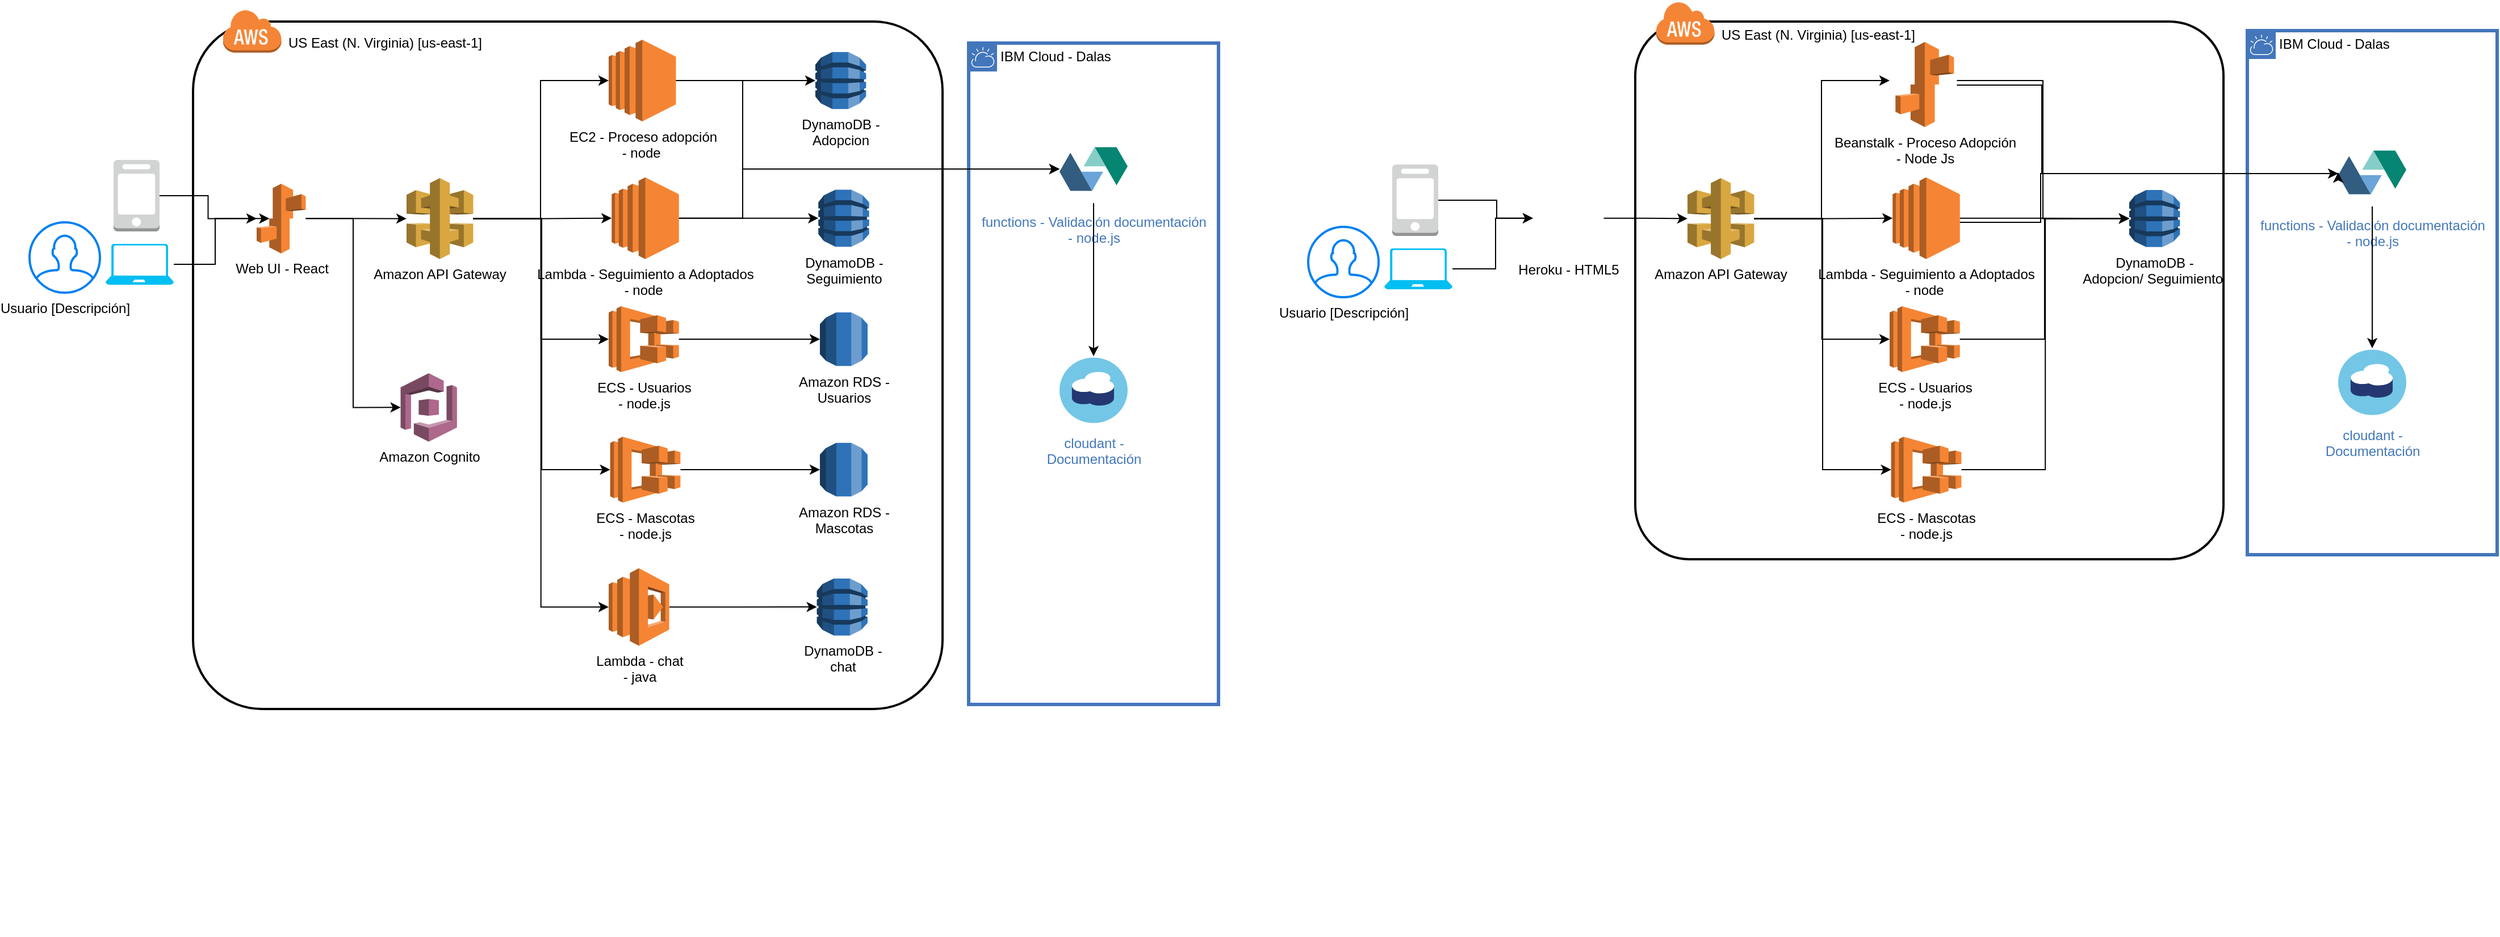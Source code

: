 <mxfile version="14.6.11" type="github">
  <diagram id="TSc8M2aQanpHi99RWJcm" name="Page-1">
    <mxGraphModel dx="1278" dy="580" grid="0" gridSize="10" guides="1" tooltips="1" connect="1" arrows="1" fold="1" page="1" pageScale="1" pageWidth="850" pageHeight="1100" math="0" shadow="0">
      <root>
        <mxCell id="0" />
        <mxCell id="1" parent="0" />
        <mxCell id="v8qC128liEodUwgJ5zLA-15" value="" style="group" parent="1" vertex="1" connectable="0">
          <mxGeometry x="185" y="39" width="660" height="817" as="geometry" />
        </mxCell>
        <mxCell id="v8qC128liEodUwgJ5zLA-13" value="" style="rounded=1;arcSize=10;dashed=0;fillColor=none;gradientColor=none;strokeWidth=2;" parent="v8qC128liEodUwgJ5zLA-15" vertex="1">
          <mxGeometry y="11" width="660" height="606" as="geometry" />
        </mxCell>
        <mxCell id="v8qC128liEodUwgJ5zLA-14" value="" style="dashed=0;html=1;shape=mxgraph.aws3.cloud;fillColor=#F58536;gradientColor=none;dashed=0;" parent="v8qC128liEodUwgJ5zLA-15" vertex="1">
          <mxGeometry x="26" width="51.82" height="38.35" as="geometry" />
        </mxCell>
        <mxCell id="v8qC128liEodUwgJ5zLA-16" value="US East (N. Virginia) [us-east-1]" style="text;whiteSpace=wrap;html=1;" parent="v8qC128liEodUwgJ5zLA-15" vertex="1">
          <mxGeometry x="81.822" y="15.765" width="219.197" height="28.153" as="geometry" />
        </mxCell>
        <mxCell id="v8qC128liEodUwgJ5zLA-21" value="DynamoDB - &lt;br&gt;chat" style="outlineConnect=0;dashed=0;verticalLabelPosition=bottom;verticalAlign=top;align=center;html=1;shape=mxgraph.aws3.dynamo_db;fillColor=#2E73B8;gradientColor=none;" parent="v8qC128liEodUwgJ5zLA-15" vertex="1">
          <mxGeometry x="549.337" y="501.948" width="44.684" height="50.274" as="geometry" />
        </mxCell>
        <mxCell id="v8qC128liEodUwgJ5zLA-22" value="Amazon RDS - &lt;br&gt;Usuarios" style="outlineConnect=0;dashed=0;verticalLabelPosition=bottom;verticalAlign=top;align=center;html=1;shape=mxgraph.aws3.rds;fillColor=#2E73B8;gradientColor=none;" parent="v8qC128liEodUwgJ5zLA-15" vertex="1">
          <mxGeometry x="552.007" y="267.373" width="42.009" height="47.258" as="geometry" />
        </mxCell>
        <mxCell id="v8qC128liEodUwgJ5zLA-44" style="edgeStyle=orthogonalEdgeStyle;rounded=0;orthogonalLoop=1;jettySize=auto;html=1;" parent="v8qC128liEodUwgJ5zLA-15" source="v8qC128liEodUwgJ5zLA-18" target="v8qC128liEodUwgJ5zLA-21" edge="1">
          <mxGeometry relative="1" as="geometry" />
        </mxCell>
        <mxCell id="v8qC128liEodUwgJ5zLA-18" value="Lambda - chat&lt;br&gt;- java" style="outlineConnect=0;dashed=0;verticalLabelPosition=bottom;verticalAlign=top;align=center;html=1;shape=mxgraph.aws3.lambda;fillColor=#F58534;gradientColor=none;" parent="v8qC128liEodUwgJ5zLA-15" vertex="1">
          <mxGeometry x="366.002" y="492.9" width="53.291" height="68.373" as="geometry" />
        </mxCell>
        <mxCell id="v8qC128liEodUwgJ5zLA-45" style="edgeStyle=orthogonalEdgeStyle;rounded=0;orthogonalLoop=1;jettySize=auto;html=1;entryX=0;entryY=0.5;entryDx=0;entryDy=0;entryPerimeter=0;" parent="v8qC128liEodUwgJ5zLA-15" source="v8qC128liEodUwgJ5zLA-20" target="v8qC128liEodUwgJ5zLA-18" edge="1">
          <mxGeometry relative="1" as="geometry" />
        </mxCell>
        <mxCell id="v8qC128liEodUwgJ5zLA-46" style="edgeStyle=orthogonalEdgeStyle;rounded=0;orthogonalLoop=1;jettySize=auto;html=1;entryX=0;entryY=0.5;entryDx=0;entryDy=0;entryPerimeter=0;" parent="v8qC128liEodUwgJ5zLA-15" source="v8qC128liEodUwgJ5zLA-20" target="v8qC128liEodUwgJ5zLA-34" edge="1">
          <mxGeometry relative="1" as="geometry" />
        </mxCell>
        <mxCell id="v8qC128liEodUwgJ5zLA-47" style="edgeStyle=orthogonalEdgeStyle;rounded=0;orthogonalLoop=1;jettySize=auto;html=1;entryX=0;entryY=0.5;entryDx=0;entryDy=0;entryPerimeter=0;" parent="v8qC128liEodUwgJ5zLA-15" source="v8qC128liEodUwgJ5zLA-20" target="v8qC128liEodUwgJ5zLA-43" edge="1">
          <mxGeometry relative="1" as="geometry">
            <Array as="points">
              <mxPoint x="306" y="185" />
              <mxPoint x="306" y="63" />
            </Array>
          </mxGeometry>
        </mxCell>
        <mxCell id="-8XbL1ZFzGYLxcRlFS9n-6" style="edgeStyle=orthogonalEdgeStyle;rounded=0;orthogonalLoop=1;jettySize=auto;html=1;entryX=0;entryY=0.5;entryDx=0;entryDy=0;entryPerimeter=0;" parent="v8qC128liEodUwgJ5zLA-15" source="v8qC128liEodUwgJ5zLA-20" target="-8XbL1ZFzGYLxcRlFS9n-1" edge="1">
          <mxGeometry relative="1" as="geometry" />
        </mxCell>
        <mxCell id="-8XbL1ZFzGYLxcRlFS9n-12" style="edgeStyle=orthogonalEdgeStyle;rounded=0;orthogonalLoop=1;jettySize=auto;html=1;entryX=0;entryY=0.5;entryDx=0;entryDy=0;entryPerimeter=0;" parent="v8qC128liEodUwgJ5zLA-15" source="v8qC128liEodUwgJ5zLA-20" target="-8XbL1ZFzGYLxcRlFS9n-8" edge="1">
          <mxGeometry relative="1" as="geometry">
            <Array as="points">
              <mxPoint x="307" y="185" />
              <mxPoint x="307" y="406" />
            </Array>
          </mxGeometry>
        </mxCell>
        <mxCell id="v8qC128liEodUwgJ5zLA-20" value="Amazon API Gateway" style="outlineConnect=0;dashed=0;verticalLabelPosition=bottom;verticalAlign=top;align=center;html=1;shape=mxgraph.aws3.api_gateway;fillColor=#D9A741;gradientColor=none;" parent="v8qC128liEodUwgJ5zLA-15" vertex="1">
          <mxGeometry x="187.997" y="148.971" width="58.721" height="71.389" as="geometry" />
        </mxCell>
        <mxCell id="v8qC128liEodUwgJ5zLA-19" value="Amazon Cognito" style="outlineConnect=0;dashed=0;verticalLabelPosition=bottom;verticalAlign=top;align=center;html=1;shape=mxgraph.aws3.cognito;fillColor=#AD688B;gradientColor=none;" parent="v8qC128liEodUwgJ5zLA-15" vertex="1">
          <mxGeometry x="182.786" y="320.997" width="49.631" height="60.329" as="geometry" />
        </mxCell>
        <mxCell id="v8qC128liEodUwgJ5zLA-48" style="edgeStyle=orthogonalEdgeStyle;rounded=0;orthogonalLoop=1;jettySize=auto;html=1;" parent="v8qC128liEodUwgJ5zLA-15" source="v8qC128liEodUwgJ5zLA-17" target="v8qC128liEodUwgJ5zLA-20" edge="1">
          <mxGeometry relative="1" as="geometry" />
        </mxCell>
        <mxCell id="v8qC128liEodUwgJ5zLA-54" style="edgeStyle=orthogonalEdgeStyle;rounded=0;orthogonalLoop=1;jettySize=auto;html=1;entryX=0;entryY=0.5;entryDx=0;entryDy=0;entryPerimeter=0;" parent="v8qC128liEodUwgJ5zLA-15" source="v8qC128liEodUwgJ5zLA-17" target="v8qC128liEodUwgJ5zLA-19" edge="1">
          <mxGeometry relative="1" as="geometry" />
        </mxCell>
        <mxCell id="v8qC128liEodUwgJ5zLA-17" value="Web UI - React" style="outlineConnect=0;dashed=0;verticalLabelPosition=bottom;verticalAlign=top;align=center;html=1;shape=mxgraph.aws3.elastic_beanstalk;fillColor=#F58534;gradientColor=none;" parent="v8qC128liEodUwgJ5zLA-15" vertex="1">
          <mxGeometry x="56.003" y="153.995" width="43.236" height="61.334" as="geometry" />
        </mxCell>
        <mxCell id="v8qC128liEodUwgJ5zLA-62" style="edgeStyle=orthogonalEdgeStyle;rounded=0;orthogonalLoop=1;jettySize=auto;html=1;entryX=0;entryY=0.5;entryDx=0;entryDy=0;entryPerimeter=0;" parent="v8qC128liEodUwgJ5zLA-15" source="v8qC128liEodUwgJ5zLA-34" target="v8qC128liEodUwgJ5zLA-22" edge="1">
          <mxGeometry relative="1" as="geometry" />
        </mxCell>
        <mxCell id="v8qC128liEodUwgJ5zLA-34" value="ECS - Usuarios&lt;br&gt;- node.js" style="outlineConnect=0;dashed=0;verticalLabelPosition=bottom;verticalAlign=top;align=center;html=1;shape=mxgraph.aws3.ecs;fillColor=#F58534;gradientColor=none;" parent="v8qC128liEodUwgJ5zLA-15" vertex="1">
          <mxGeometry x="366.0" y="262.0" width="61.87" height="58" as="geometry" />
        </mxCell>
        <mxCell id="v8qC128liEodUwgJ5zLA-64" style="edgeStyle=orthogonalEdgeStyle;rounded=0;orthogonalLoop=1;jettySize=auto;html=1;entryX=0;entryY=0.5;entryDx=0;entryDy=0;entryPerimeter=0;" parent="v8qC128liEodUwgJ5zLA-15" source="v8qC128liEodUwgJ5zLA-43" target="v8qC128liEodUwgJ5zLA-63" edge="1">
          <mxGeometry relative="1" as="geometry" />
        </mxCell>
        <mxCell id="v8qC128liEodUwgJ5zLA-43" value="EC2 - Proceso adopción&lt;br&gt;- node&amp;nbsp;" style="outlineConnect=0;dashed=0;verticalLabelPosition=bottom;verticalAlign=top;align=center;html=1;shape=mxgraph.aws3.ec2;fillColor=#F58534;gradientColor=none;dashPattern=1 1;" parent="v8qC128liEodUwgJ5zLA-15" vertex="1">
          <mxGeometry x="366" y="27" width="59.23" height="72" as="geometry" />
        </mxCell>
        <mxCell id="v8qC128liEodUwgJ5zLA-63" value="DynamoDB - &lt;br&gt;Adopcion" style="outlineConnect=0;dashed=0;verticalLabelPosition=bottom;verticalAlign=top;align=center;html=1;shape=mxgraph.aws3.dynamo_db;fillColor=#2E73B8;gradientColor=none;" parent="v8qC128liEodUwgJ5zLA-15" vertex="1">
          <mxGeometry x="547.997" y="37.868" width="44.684" height="50.274" as="geometry" />
        </mxCell>
        <mxCell id="-8XbL1ZFzGYLxcRlFS9n-5" style="edgeStyle=orthogonalEdgeStyle;rounded=0;orthogonalLoop=1;jettySize=auto;html=1;entryX=0;entryY=0.5;entryDx=0;entryDy=0;entryPerimeter=0;" parent="v8qC128liEodUwgJ5zLA-15" source="-8XbL1ZFzGYLxcRlFS9n-1" target="-8XbL1ZFzGYLxcRlFS9n-2" edge="1">
          <mxGeometry relative="1" as="geometry" />
        </mxCell>
        <mxCell id="-8XbL1ZFzGYLxcRlFS9n-1" value="Lambda - Seguimiento a Adoptados&lt;br&gt;- node&amp;nbsp;" style="outlineConnect=0;dashed=0;verticalLabelPosition=bottom;verticalAlign=top;align=center;html=1;shape=mxgraph.aws3.ec2;fillColor=#F58534;gradientColor=none;dashPattern=1 1;" parent="v8qC128liEodUwgJ5zLA-15" vertex="1">
          <mxGeometry x="368.64" y="148.36" width="59.23" height="72" as="geometry" />
        </mxCell>
        <mxCell id="-8XbL1ZFzGYLxcRlFS9n-2" value="DynamoDB - &lt;br&gt;Seguimiento" style="outlineConnect=0;dashed=0;verticalLabelPosition=bottom;verticalAlign=top;align=center;html=1;shape=mxgraph.aws3.dynamo_db;fillColor=#2E73B8;gradientColor=none;" parent="v8qC128liEodUwgJ5zLA-15" vertex="1">
          <mxGeometry x="550.667" y="159.228" width="44.684" height="50.274" as="geometry" />
        </mxCell>
        <mxCell id="-8XbL1ZFzGYLxcRlFS9n-11" style="edgeStyle=orthogonalEdgeStyle;rounded=0;orthogonalLoop=1;jettySize=auto;html=1;entryX=0;entryY=0.5;entryDx=0;entryDy=0;entryPerimeter=0;" parent="v8qC128liEodUwgJ5zLA-15" source="-8XbL1ZFzGYLxcRlFS9n-8" target="-8XbL1ZFzGYLxcRlFS9n-10" edge="1">
          <mxGeometry relative="1" as="geometry" />
        </mxCell>
        <mxCell id="-8XbL1ZFzGYLxcRlFS9n-8" value="ECS - Mascotas&lt;br&gt;- node.js" style="outlineConnect=0;dashed=0;verticalLabelPosition=bottom;verticalAlign=top;align=center;html=1;shape=mxgraph.aws3.ecs;fillColor=#F58534;gradientColor=none;" parent="v8qC128liEodUwgJ5zLA-15" vertex="1">
          <mxGeometry x="367.32" y="377.0" width="61.87" height="58" as="geometry" />
        </mxCell>
        <mxCell id="-8XbL1ZFzGYLxcRlFS9n-10" value="Amazon RDS - &lt;br&gt;Mascotas" style="outlineConnect=0;dashed=0;verticalLabelPosition=bottom;verticalAlign=top;align=center;html=1;shape=mxgraph.aws3.rds;fillColor=#2E73B8;gradientColor=none;" parent="v8qC128liEodUwgJ5zLA-15" vertex="1">
          <mxGeometry x="552.007" y="382.373" width="42.009" height="47.258" as="geometry" />
        </mxCell>
        <mxCell id="v8qC128liEodUwgJ5zLA-23" value="Usuario [Descripción]" style="html=1;verticalLabelPosition=bottom;align=center;labelBackgroundColor=#ffffff;verticalAlign=top;strokeWidth=2;strokeColor=#0080F0;shadow=0;dashed=0;shape=mxgraph.ios7.icons.user;" parent="1" vertex="1">
          <mxGeometry x="41" y="227" width="62" height="62" as="geometry" />
        </mxCell>
        <mxCell id="v8qC128liEodUwgJ5zLA-52" style="edgeStyle=orthogonalEdgeStyle;rounded=0;orthogonalLoop=1;jettySize=auto;html=1;entryX=0.26;entryY=0.5;entryDx=0;entryDy=0;entryPerimeter=0;" parent="1" source="v8qC128liEodUwgJ5zLA-49" target="v8qC128liEodUwgJ5zLA-17" edge="1">
          <mxGeometry relative="1" as="geometry" />
        </mxCell>
        <mxCell id="v8qC128liEodUwgJ5zLA-49" value="" style="outlineConnect=0;dashed=0;verticalLabelPosition=bottom;verticalAlign=top;align=center;html=1;shape=mxgraph.aws3.mobile_client;fillColor=#D2D3D3;gradientColor=none;dashPattern=1 1;" parent="1" vertex="1">
          <mxGeometry x="115" y="172" width="40.5" height="63" as="geometry" />
        </mxCell>
        <mxCell id="v8qC128liEodUwgJ5zLA-53" style="edgeStyle=orthogonalEdgeStyle;rounded=0;orthogonalLoop=1;jettySize=auto;html=1;" parent="1" source="v8qC128liEodUwgJ5zLA-50" target="v8qC128liEodUwgJ5zLA-17" edge="1">
          <mxGeometry relative="1" as="geometry" />
        </mxCell>
        <mxCell id="v8qC128liEodUwgJ5zLA-50" value="" style="verticalLabelPosition=bottom;html=1;verticalAlign=top;align=center;strokeColor=none;fillColor=#00BEF2;shape=mxgraph.azure.laptop;pointerEvents=1;dashed=1;dashPattern=1 1;" parent="1" vertex="1">
          <mxGeometry x="108" y="246" width="60" height="36" as="geometry" />
        </mxCell>
        <mxCell id="v8qC128liEodUwgJ5zLA-8" value="IBM Cloud - Dalas" style="shape=mxgraph.ibm.box;prType=cloud;fontStyle=0;verticalAlign=top;align=left;spacingLeft=32;spacingTop=4;fillColor=none;rounded=0;whiteSpace=wrap;html=1;strokeColor=#4376BB;strokeWidth=3;dashed=0;container=1;spacing=-4;collapsible=0;expand=0;recursiveResize=0;" parent="1" vertex="1">
          <mxGeometry x="868" y="69" width="220" height="583" as="geometry" />
        </mxCell>
        <mxCell id="v8qC128liEodUwgJ5zLA-55" value="functions - Validación documentación&lt;br&gt;- node.js" style="aspect=fixed;perimeter=ellipsePerimeter;html=1;align=center;shadow=0;dashed=0;fontColor=#4277BB;labelBackgroundColor=#ffffff;fontSize=12;spacingTop=3;image;image=img/lib/ibm/miscellaneous/openwhisk.svg;dashPattern=1 1;" parent="v8qC128liEodUwgJ5zLA-8" vertex="1">
          <mxGeometry x="80" y="81" width="60" height="60" as="geometry" />
        </mxCell>
        <mxCell id="v8qC128liEodUwgJ5zLA-58" value="cloudant - &lt;br&gt;Documentación" style="aspect=fixed;perimeter=ellipsePerimeter;html=1;align=center;shadow=0;dashed=0;fontColor=#4277BB;labelBackgroundColor=#ffffff;fontSize=12;spacingTop=3;image;image=img/lib/ibm/miscellaneous/cloudant.svg;dashPattern=1 1;" parent="v8qC128liEodUwgJ5zLA-8" vertex="1">
          <mxGeometry x="80" y="276" width="60" height="60" as="geometry" />
        </mxCell>
        <mxCell id="v8qC128liEodUwgJ5zLA-66" style="edgeStyle=orthogonalEdgeStyle;rounded=0;orthogonalLoop=1;jettySize=auto;html=1;" parent="v8qC128liEodUwgJ5zLA-8" source="v8qC128liEodUwgJ5zLA-55" target="v8qC128liEodUwgJ5zLA-58" edge="1">
          <mxGeometry relative="1" as="geometry" />
        </mxCell>
        <mxCell id="v8qC128liEodUwgJ5zLA-65" style="edgeStyle=orthogonalEdgeStyle;rounded=0;orthogonalLoop=1;jettySize=auto;html=1;entryX=0;entryY=0.5;entryDx=0;entryDy=0;" parent="1" source="v8qC128liEodUwgJ5zLA-43" target="v8qC128liEodUwgJ5zLA-55" edge="1">
          <mxGeometry relative="1" as="geometry">
            <Array as="points">
              <mxPoint x="669" y="102" />
              <mxPoint x="669" y="180" />
            </Array>
          </mxGeometry>
        </mxCell>
        <mxCell id="-8XbL1ZFzGYLxcRlFS9n-7" style="edgeStyle=orthogonalEdgeStyle;rounded=0;orthogonalLoop=1;jettySize=auto;html=1;" parent="1" source="-8XbL1ZFzGYLxcRlFS9n-1" target="v8qC128liEodUwgJ5zLA-55" edge="1">
          <mxGeometry relative="1" as="geometry">
            <Array as="points">
              <mxPoint x="669" y="223" />
              <mxPoint x="669" y="180" />
            </Array>
          </mxGeometry>
        </mxCell>
        <mxCell id="VYypd768on3l88U3lYdz-1" value="" style="group" parent="1" vertex="1" connectable="0">
          <mxGeometry x="1313" y="39" width="660" height="817" as="geometry" />
        </mxCell>
        <mxCell id="VYypd768on3l88U3lYdz-2" value="" style="rounded=1;arcSize=10;dashed=0;fillColor=none;gradientColor=none;strokeWidth=2;" parent="VYypd768on3l88U3lYdz-1" vertex="1">
          <mxGeometry x="142" y="11" width="518" height="474" as="geometry" />
        </mxCell>
        <mxCell id="VYypd768on3l88U3lYdz-3" value="" style="dashed=0;html=1;shape=mxgraph.aws3.cloud;fillColor=#F58536;gradientColor=none;dashed=0;" parent="VYypd768on3l88U3lYdz-1" vertex="1">
          <mxGeometry x="160" y="-7" width="51.82" height="38.35" as="geometry" />
        </mxCell>
        <mxCell id="VYypd768on3l88U3lYdz-4" value="US East (N. Virginia) [us-east-1]" style="text;whiteSpace=wrap;html=1;" parent="VYypd768on3l88U3lYdz-1" vertex="1">
          <mxGeometry x="215.822" y="8.765" width="219.197" height="28.153" as="geometry" />
        </mxCell>
        <mxCell id="VYypd768on3l88U3lYdz-10" style="edgeStyle=orthogonalEdgeStyle;rounded=0;orthogonalLoop=1;jettySize=auto;html=1;entryX=0;entryY=0.5;entryDx=0;entryDy=0;entryPerimeter=0;" parent="VYypd768on3l88U3lYdz-1" source="VYypd768on3l88U3lYdz-14" target="VYypd768on3l88U3lYdz-20" edge="1">
          <mxGeometry relative="1" as="geometry" />
        </mxCell>
        <mxCell id="VYypd768on3l88U3lYdz-11" style="edgeStyle=orthogonalEdgeStyle;rounded=0;orthogonalLoop=1;jettySize=auto;html=1;entryX=0;entryY=0.5;entryDx=0;entryDy=0;entryPerimeter=0;" parent="VYypd768on3l88U3lYdz-1" source="VYypd768on3l88U3lYdz-14" edge="1">
          <mxGeometry relative="1" as="geometry">
            <Array as="points">
              <mxPoint x="306" y="185" />
              <mxPoint x="306" y="63" />
            </Array>
            <mxPoint x="366" y="63" as="targetPoint" />
          </mxGeometry>
        </mxCell>
        <mxCell id="VYypd768on3l88U3lYdz-12" style="edgeStyle=orthogonalEdgeStyle;rounded=0;orthogonalLoop=1;jettySize=auto;html=1;entryX=0;entryY=0.5;entryDx=0;entryDy=0;entryPerimeter=0;" parent="VYypd768on3l88U3lYdz-1" source="VYypd768on3l88U3lYdz-14" target="VYypd768on3l88U3lYdz-25" edge="1">
          <mxGeometry relative="1" as="geometry" />
        </mxCell>
        <mxCell id="VYypd768on3l88U3lYdz-13" style="edgeStyle=orthogonalEdgeStyle;rounded=0;orthogonalLoop=1;jettySize=auto;html=1;entryX=0;entryY=0.5;entryDx=0;entryDy=0;entryPerimeter=0;" parent="VYypd768on3l88U3lYdz-1" source="VYypd768on3l88U3lYdz-14" target="VYypd768on3l88U3lYdz-28" edge="1">
          <mxGeometry relative="1" as="geometry">
            <Array as="points">
              <mxPoint x="307" y="185" />
              <mxPoint x="307" y="406" />
            </Array>
          </mxGeometry>
        </mxCell>
        <mxCell id="VYypd768on3l88U3lYdz-14" value="Amazon API Gateway" style="outlineConnect=0;dashed=0;verticalLabelPosition=bottom;verticalAlign=top;align=center;html=1;shape=mxgraph.aws3.api_gateway;fillColor=#D9A741;gradientColor=none;" parent="VYypd768on3l88U3lYdz-1" vertex="1">
          <mxGeometry x="187.997" y="148.971" width="58.721" height="71.389" as="geometry" />
        </mxCell>
        <mxCell id="VYypd768on3l88U3lYdz-16" style="edgeStyle=orthogonalEdgeStyle;rounded=0;orthogonalLoop=1;jettySize=auto;html=1;exitX=1;exitY=0.5;exitDx=0;exitDy=0;" parent="VYypd768on3l88U3lYdz-1" source="2CitvJwi-ZNsvcx_Y5Ye-1" target="VYypd768on3l88U3lYdz-14" edge="1">
          <mxGeometry relative="1" as="geometry">
            <mxPoint x="99.239" y="184.7" as="sourcePoint" />
          </mxGeometry>
        </mxCell>
        <mxCell id="VYypd768on3l88U3lYdz-19" style="edgeStyle=orthogonalEdgeStyle;rounded=0;orthogonalLoop=1;jettySize=auto;html=1;entryX=0;entryY=0.5;entryDx=0;entryDy=0;entryPerimeter=0;" parent="VYypd768on3l88U3lYdz-1" source="VYypd768on3l88U3lYdz-20" target="VYypd768on3l88U3lYdz-23" edge="1">
          <mxGeometry relative="1" as="geometry">
            <mxPoint x="555.997" y="291.002" as="targetPoint" />
          </mxGeometry>
        </mxCell>
        <mxCell id="VYypd768on3l88U3lYdz-20" value="ECS - Usuarios&lt;br&gt;- node.js" style="outlineConnect=0;dashed=0;verticalLabelPosition=bottom;verticalAlign=top;align=center;html=1;shape=mxgraph.aws3.ecs;fillColor=#F58534;gradientColor=none;" parent="VYypd768on3l88U3lYdz-1" vertex="1">
          <mxGeometry x="366.0" y="262.0" width="61.87" height="58" as="geometry" />
        </mxCell>
        <mxCell id="VYypd768on3l88U3lYdz-21" style="edgeStyle=orthogonalEdgeStyle;rounded=0;orthogonalLoop=1;jettySize=auto;html=1;entryX=0;entryY=0.5;entryDx=0;entryDy=0;entryPerimeter=0;" parent="VYypd768on3l88U3lYdz-1" target="VYypd768on3l88U3lYdz-23" edge="1">
          <mxGeometry relative="1" as="geometry">
            <mxPoint x="425.23" y="63" as="sourcePoint" />
            <Array as="points">
              <mxPoint x="501" y="63" />
              <mxPoint x="501" y="185" />
            </Array>
          </mxGeometry>
        </mxCell>
        <mxCell id="VYypd768on3l88U3lYdz-23" value="DynamoDB - &lt;br&gt;Adopcion/ Seguimiento&amp;nbsp;" style="outlineConnect=0;dashed=0;verticalLabelPosition=bottom;verticalAlign=top;align=center;html=1;shape=mxgraph.aws3.dynamo_db;fillColor=#2E73B8;gradientColor=none;" parent="VYypd768on3l88U3lYdz-1" vertex="1">
          <mxGeometry x="576.997" y="159.528" width="44.684" height="50.274" as="geometry" />
        </mxCell>
        <mxCell id="VYypd768on3l88U3lYdz-24" style="edgeStyle=orthogonalEdgeStyle;rounded=0;orthogonalLoop=1;jettySize=auto;html=1;entryX=0;entryY=0.5;entryDx=0;entryDy=0;entryPerimeter=0;" parent="VYypd768on3l88U3lYdz-1" source="VYypd768on3l88U3lYdz-25" target="VYypd768on3l88U3lYdz-23" edge="1">
          <mxGeometry relative="1" as="geometry">
            <mxPoint x="550.667" y="184.365" as="targetPoint" />
          </mxGeometry>
        </mxCell>
        <mxCell id="VYypd768on3l88U3lYdz-25" value="Lambda - Seguimiento a Adoptados&lt;br&gt;- node&amp;nbsp;" style="outlineConnect=0;dashed=0;verticalLabelPosition=bottom;verticalAlign=top;align=center;html=1;shape=mxgraph.aws3.ec2;fillColor=#F58534;gradientColor=none;dashPattern=1 1;" parent="VYypd768on3l88U3lYdz-1" vertex="1">
          <mxGeometry x="368.64" y="148.36" width="59.23" height="72" as="geometry" />
        </mxCell>
        <mxCell id="VYypd768on3l88U3lYdz-27" style="edgeStyle=orthogonalEdgeStyle;rounded=0;orthogonalLoop=1;jettySize=auto;html=1;entryX=0;entryY=0.5;entryDx=0;entryDy=0;entryPerimeter=0;" parent="VYypd768on3l88U3lYdz-1" source="VYypd768on3l88U3lYdz-28" target="VYypd768on3l88U3lYdz-23" edge="1">
          <mxGeometry relative="1" as="geometry">
            <mxPoint x="555.997" y="304.234" as="targetPoint" />
          </mxGeometry>
        </mxCell>
        <mxCell id="VYypd768on3l88U3lYdz-28" value="ECS - Mascotas&lt;br&gt;- node.js" style="outlineConnect=0;dashed=0;verticalLabelPosition=bottom;verticalAlign=top;align=center;html=1;shape=mxgraph.aws3.ecs;fillColor=#F58534;gradientColor=none;" parent="VYypd768on3l88U3lYdz-1" vertex="1">
          <mxGeometry x="367.32" y="377.0" width="61.87" height="58" as="geometry" />
        </mxCell>
        <mxCell id="2CitvJwi-ZNsvcx_Y5Ye-1" value="Heroku - HTML5" style="shape=image;html=1;verticalAlign=top;verticalLabelPosition=bottom;labelBackgroundColor=#ffffff;imageAspect=0;aspect=fixed;image=https://cdn1.iconfinder.com/data/icons/simple-icons/128/heroku-128-black.png" vertex="1" parent="VYypd768on3l88U3lYdz-1">
          <mxGeometry x="52" y="153.22" width="62.28" height="62.28" as="geometry" />
        </mxCell>
        <mxCell id="2CitvJwi-ZNsvcx_Y5Ye-4" value="Beanstalk - Proceso Adopción&lt;br&gt;- Node Js" style="outlineConnect=0;dashed=0;verticalLabelPosition=bottom;verticalAlign=top;align=center;html=1;shape=mxgraph.aws3.elastic_beanstalk;fillColor=#F58534;gradientColor=none;" vertex="1" parent="VYypd768on3l88U3lYdz-1">
          <mxGeometry x="371.18" y="29" width="51.5" height="75" as="geometry" />
        </mxCell>
        <mxCell id="VYypd768on3l88U3lYdz-30" value="Usuario [Descripción]" style="html=1;verticalLabelPosition=bottom;align=center;labelBackgroundColor=#ffffff;verticalAlign=top;strokeWidth=2;strokeColor=#0080F0;shadow=0;dashed=0;shape=mxgraph.ios7.icons.user;" parent="1" vertex="1">
          <mxGeometry x="1167" y="231" width="62" height="62" as="geometry" />
        </mxCell>
        <mxCell id="VYypd768on3l88U3lYdz-31" style="edgeStyle=orthogonalEdgeStyle;rounded=0;orthogonalLoop=1;jettySize=auto;html=1;entryX=0;entryY=0.5;entryDx=0;entryDy=0;" parent="1" source="VYypd768on3l88U3lYdz-32" target="2CitvJwi-ZNsvcx_Y5Ye-1" edge="1">
          <mxGeometry relative="1" as="geometry">
            <mxPoint x="1357" y="224" as="targetPoint" />
            <Array as="points">
              <mxPoint x="1333" y="208" />
              <mxPoint x="1333" y="223" />
            </Array>
          </mxGeometry>
        </mxCell>
        <mxCell id="VYypd768on3l88U3lYdz-32" value="" style="outlineConnect=0;dashed=0;verticalLabelPosition=bottom;verticalAlign=top;align=center;html=1;shape=mxgraph.aws3.mobile_client;fillColor=#D2D3D3;gradientColor=none;dashPattern=1 1;" parent="1" vertex="1">
          <mxGeometry x="1241" y="176" width="40.5" height="63" as="geometry" />
        </mxCell>
        <mxCell id="VYypd768on3l88U3lYdz-33" style="edgeStyle=orthogonalEdgeStyle;rounded=0;orthogonalLoop=1;jettySize=auto;html=1;entryX=0;entryY=0.5;entryDx=0;entryDy=0;" parent="1" source="VYypd768on3l88U3lYdz-34" target="2CitvJwi-ZNsvcx_Y5Ye-1" edge="1">
          <mxGeometry relative="1" as="geometry">
            <mxPoint x="1326" y="171" as="targetPoint" />
            <Array as="points">
              <mxPoint x="1332" y="268" />
              <mxPoint x="1332" y="223" />
            </Array>
          </mxGeometry>
        </mxCell>
        <mxCell id="VYypd768on3l88U3lYdz-34" value="" style="verticalLabelPosition=bottom;html=1;verticalAlign=top;align=center;strokeColor=none;fillColor=#00BEF2;shape=mxgraph.azure.laptop;pointerEvents=1;dashed=1;dashPattern=1 1;" parent="1" vertex="1">
          <mxGeometry x="1234" y="250" width="60" height="36" as="geometry" />
        </mxCell>
        <mxCell id="VYypd768on3l88U3lYdz-35" value="IBM Cloud - Dalas" style="shape=mxgraph.ibm.box;prType=cloud;fontStyle=0;verticalAlign=top;align=left;spacingLeft=32;spacingTop=4;fillColor=none;rounded=0;whiteSpace=wrap;html=1;strokeColor=#4376BB;strokeWidth=3;dashed=0;container=1;spacing=-4;collapsible=0;expand=0;recursiveResize=0;" parent="1" vertex="1">
          <mxGeometry x="1994" y="58" width="220" height="462" as="geometry" />
        </mxCell>
        <mxCell id="VYypd768on3l88U3lYdz-36" value="functions - Validación documentación&lt;br&gt;- node.js" style="aspect=fixed;perimeter=ellipsePerimeter;html=1;align=center;shadow=0;dashed=0;fontColor=#4277BB;labelBackgroundColor=#ffffff;fontSize=12;spacingTop=3;image;image=img/lib/ibm/miscellaneous/openwhisk.svg;dashPattern=1 1;" parent="VYypd768on3l88U3lYdz-35" vertex="1">
          <mxGeometry x="80" y="95" width="60" height="60" as="geometry" />
        </mxCell>
        <mxCell id="VYypd768on3l88U3lYdz-37" value="cloudant - &lt;br&gt;Documentación" style="aspect=fixed;perimeter=ellipsePerimeter;html=1;align=center;shadow=0;dashed=0;fontColor=#4277BB;labelBackgroundColor=#ffffff;fontSize=12;spacingTop=3;image;image=img/lib/ibm/miscellaneous/cloudant.svg;dashPattern=1 1;" parent="VYypd768on3l88U3lYdz-35" vertex="1">
          <mxGeometry x="80" y="280" width="60" height="60" as="geometry" />
        </mxCell>
        <mxCell id="VYypd768on3l88U3lYdz-38" style="edgeStyle=orthogonalEdgeStyle;rounded=0;orthogonalLoop=1;jettySize=auto;html=1;" parent="VYypd768on3l88U3lYdz-35" source="VYypd768on3l88U3lYdz-36" target="VYypd768on3l88U3lYdz-37" edge="1">
          <mxGeometry relative="1" as="geometry" />
        </mxCell>
        <mxCell id="VYypd768on3l88U3lYdz-39" style="edgeStyle=orthogonalEdgeStyle;rounded=0;orthogonalLoop=1;jettySize=auto;html=1;entryX=0;entryY=0.5;entryDx=0;entryDy=0;" parent="1" target="VYypd768on3l88U3lYdz-36" edge="1">
          <mxGeometry relative="1" as="geometry">
            <Array as="points">
              <mxPoint x="1813" y="106" />
              <mxPoint x="1813" y="184" />
            </Array>
            <mxPoint x="1738.23" y="106" as="sourcePoint" />
          </mxGeometry>
        </mxCell>
        <mxCell id="VYypd768on3l88U3lYdz-40" style="edgeStyle=orthogonalEdgeStyle;rounded=0;orthogonalLoop=1;jettySize=auto;html=1;" parent="1" source="VYypd768on3l88U3lYdz-25" target="VYypd768on3l88U3lYdz-36" edge="1">
          <mxGeometry relative="1" as="geometry">
            <Array as="points">
              <mxPoint x="1812" y="227" />
              <mxPoint x="1812" y="184" />
            </Array>
          </mxGeometry>
        </mxCell>
      </root>
    </mxGraphModel>
  </diagram>
</mxfile>
